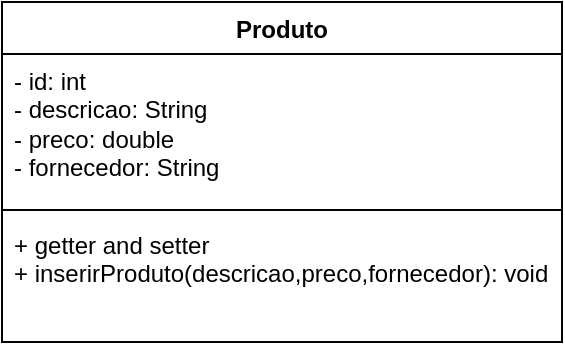 <mxfile>
    <diagram name="Página-1" id="SktaOMmHAM4-nnDcFxal">
        <mxGraphModel dx="759" dy="738" grid="1" gridSize="10" guides="1" tooltips="1" connect="1" arrows="1" fold="1" page="1" pageScale="1" pageWidth="827" pageHeight="1169" math="0" shadow="0">
            <root>
                <mxCell id="0"/>
                <mxCell id="1" parent="0"/>
                <mxCell id="vcNbmTIV7k52XS2TdqGL-1" value="Produto" style="swimlane;fontStyle=1;align=center;verticalAlign=top;childLayout=stackLayout;horizontal=1;startSize=26;horizontalStack=0;resizeParent=1;resizeParentMax=0;resizeLast=0;collapsible=1;marginBottom=0;whiteSpace=wrap;html=1;" parent="1" vertex="1">
                    <mxGeometry x="250" y="230" width="280" height="170" as="geometry"/>
                </mxCell>
                <mxCell id="vcNbmTIV7k52XS2TdqGL-2" value="&lt;div&gt;- id: int&lt;/div&gt;&lt;div&gt;- descricao: String&lt;/div&gt;&lt;div&gt;- preco: double&lt;/div&gt;&lt;div&gt;- fornecedor: String&lt;/div&gt;" style="text;strokeColor=none;fillColor=none;align=left;verticalAlign=top;spacingLeft=4;spacingRight=4;overflow=hidden;rotatable=0;points=[[0,0.5],[1,0.5]];portConstraint=eastwest;whiteSpace=wrap;html=1;" parent="vcNbmTIV7k52XS2TdqGL-1" vertex="1">
                    <mxGeometry y="26" width="280" height="74" as="geometry"/>
                </mxCell>
                <mxCell id="vcNbmTIV7k52XS2TdqGL-3" value="" style="line;strokeWidth=1;fillColor=none;align=left;verticalAlign=middle;spacingTop=-1;spacingLeft=3;spacingRight=3;rotatable=0;labelPosition=right;points=[];portConstraint=eastwest;strokeColor=inherit;" parent="vcNbmTIV7k52XS2TdqGL-1" vertex="1">
                    <mxGeometry y="100" width="280" height="8" as="geometry"/>
                </mxCell>
                <mxCell id="vcNbmTIV7k52XS2TdqGL-4" value="+ getter and setter&lt;div&gt;+ inserirProduto(descricao,preco,fornecedor): void&lt;/div&gt;" style="text;strokeColor=none;fillColor=none;align=left;verticalAlign=top;spacingLeft=4;spacingRight=4;overflow=hidden;rotatable=0;points=[[0,0.5],[1,0.5]];portConstraint=eastwest;whiteSpace=wrap;html=1;" parent="vcNbmTIV7k52XS2TdqGL-1" vertex="1">
                    <mxGeometry y="108" width="280" height="62" as="geometry"/>
                </mxCell>
            </root>
        </mxGraphModel>
    </diagram>
</mxfile>